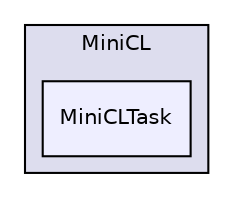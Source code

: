 digraph "bullet/bullet-2.82-r2704/src/MiniCL/MiniCLTask" {
  compound=true
  node [ fontsize="10", fontname="Helvetica"];
  edge [ labelfontsize="10", labelfontname="Helvetica"];
  subgraph clusterdir_bab2168879f8f81f580ffc3e986389f8 {
    graph [ bgcolor="#ddddee", pencolor="black", label="MiniCL" fontname="Helvetica", fontsize="10", URL="dir_bab2168879f8f81f580ffc3e986389f8.html"]
  dir_0d2ff2d5c2fbe2eab52c0b3390d36ab0 [shape=box, label="MiniCLTask", style="filled", fillcolor="#eeeeff", pencolor="black", URL="dir_0d2ff2d5c2fbe2eab52c0b3390d36ab0.html"];
  }
}
